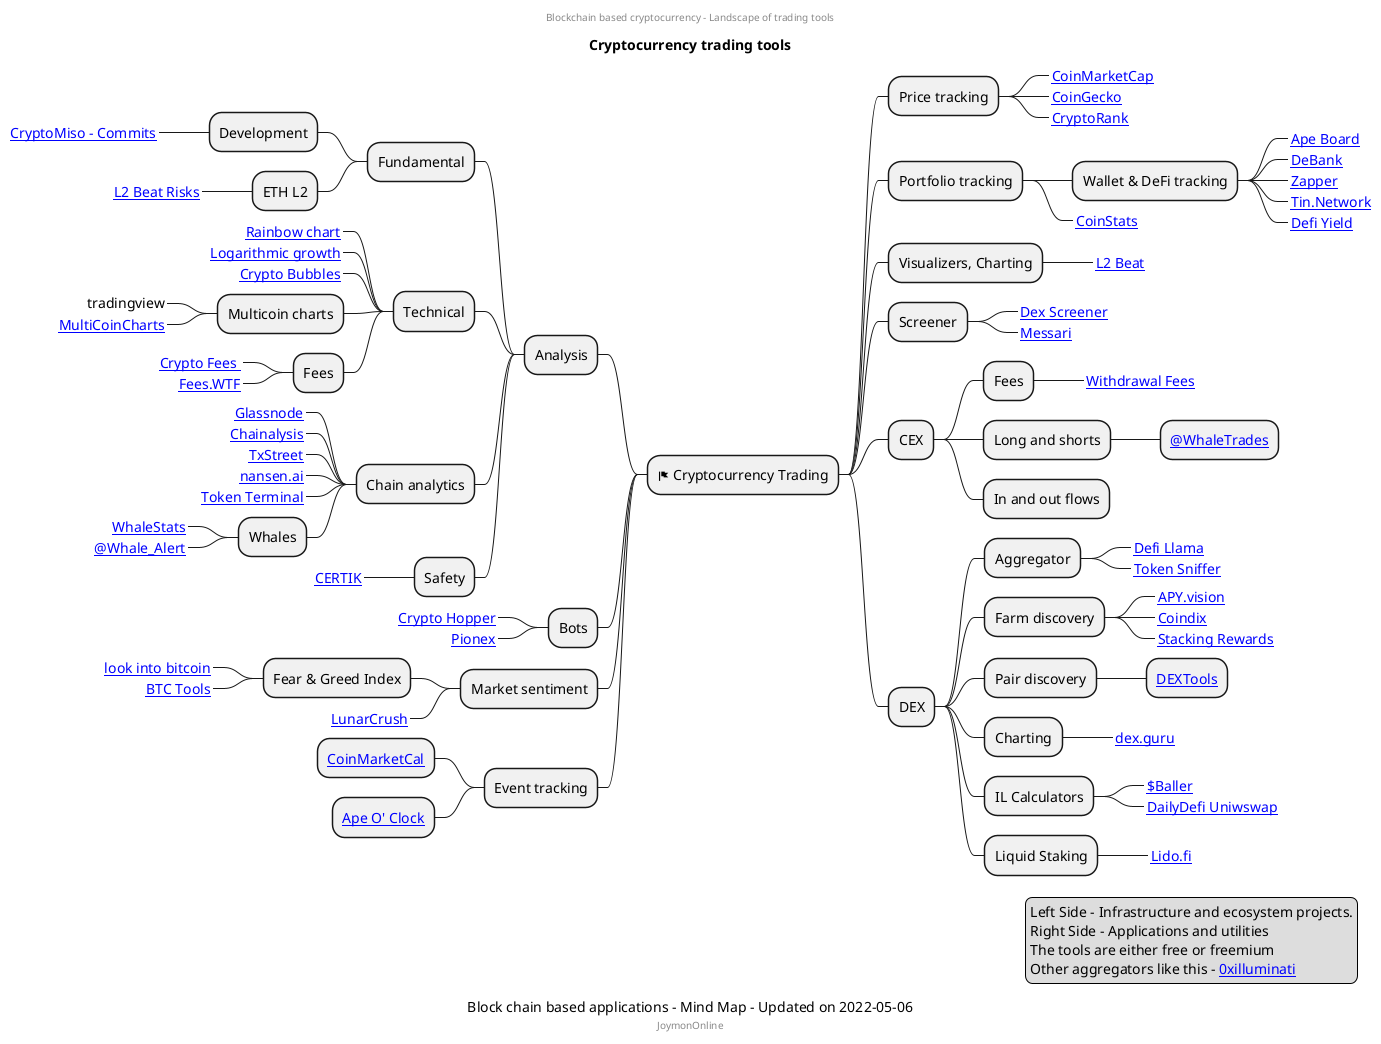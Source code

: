 @startmindmap
center header
Blockchain based cryptocurrency - Landscape of trading tools
endheader
title Cryptocurrency trading tools
center footer JoymonOnline
* <&flag> Cryptocurrency Trading
** Price tracking
***_ [[https://coinmarketcap.com/ CoinMarketCap]]
***_ [[https://www.coingecko.com/ CoinGecko]]
***_ [[https://cryptorank.io/trending CryptoRank]]

** Portfolio tracking
*** Wallet & DeFi tracking
****_ [[https://apeboard.finance Ape Board]]
****_ [[https://debank.com/ DeBank]]
****_ [[https://zapper.fi/ Zapper]]
****_ [[https://tin.network/ Tin.Network]]
****_ [[https://defiyield.app/dashboard Defi Yield]]
***_ [[https://coinstats.app CoinStats]]
** Visualizers, Charting
***_ [[https://l2beat.com/ L2 Beat]]
** Screener
***_ [[https://dexscreener.com Dex Screener]]
***_ [[https://messari.io/screener Messari]]
** CEX
*** Fees
****_ [[https://withdrawalfees.com/ Withdrawal Fees]]
*** Long and shorts
**** [[https://twitter.com/WhaleTrades @WhaleTrades]]
*** In and out flows
** DEX
*** Aggregator
****_ [[https://defillama.com/ Defi Llama]]
****_ [[https://tokensniffer.com/ Token Sniffer]]
*** Farm discovery
****_ [[https://app.apy.vision APY.vision]]
****_ [[https://coindix.com/ Coindix]]
****_ [[https://stakingrewards.com Stacking Rewards]]
*** Pair discovery
**** [[https://dextools.io DEXTools]]
*** Charting
****_ [[ https://dex.guru/ dex.guru]]
*** IL Calculators
****_ [[https://baller.netlify.app/ $Baller]]
****_ [[https://dailydefi.org/tools/impermanent-loss-calculator/ DailyDefi Uniwswap]]
*** Liquid Staking
****_ [[https://lido.fi/ Lido.fi]]
Left Side

** Analysis
***  Fundamental
**** Development
*****_ [[https://www.cryptomiso.com/months_3.html CryptoMiso - Commits]]
**** ETH L2
*****_ [[https://l2beat.com/?view=risk L2 Beat Risks]]
*** Technical
****_ [[https://www.blockchaincenter.net/en/bitcoin-rainbow-chart/ Rainbow chart]]
****_ [[https://www.lookintobitcoin.com/charts/bitcoin-logarithmic-growth-curve/ Logarithmic growth]]
****_ [[https://cryptobubbles.net/ Crypto Bubbles]]
**** Multicoin charts
*****_ tradingview
*****_ [[https://www.multicoincharts.com/ MultiCoinCharts]]
**** Fees
*****_ [[https://cryptofees.info/ Crypto Fees ]]
*****_ [[https://fees.wtf/#/ Fees.WTF]]
*** Chain analytics
****_ [[https://studio.glassnode.com Glassnode]]
****_ [[https://markets.chainalysis.com Chainalysis]]
****_ [[https://txstreet.com/ TxStreet]]
****_ [[https://www.nansen.ai/ nansen.ai]]
****_ [[https://tokenterminal.com/ Token Terminal]]
**** Whales
*****_ [[https://www.whalestats.com/analysis-of-the-top-100-eth-wallets WhaleStats]]
*****_ [[https://twitter.com/whale_alert @Whale_Alert]]
*** Safety
****_ [[https://www.certik.com/ CERTIK]]
/' ** APIs
*** Chain
****_ [[https://nownodes.io/pricing NowNodes]]
'/
** Bots
***_ [[https://www.cryptohopper.com/ Crypto Hopper]]
***_ [[https://www.pionex.com/ Pionex]]
** Market sentiment
*** Fear & Greed Index
****_ [[https://www.lookintobitcoin.com/charts/bitcoin-fear-and-greed-index/ look into bitcoin]]
****_ [[https://btctools.io/stats/crypto-fear-and-greed-index BTC Tools]]
***_ [[https://lunarcrush.com/markets LunarCrush]]
** Event tracking
*** [[https://coinmarketcal.com CoinMarketCal]]
*** [[https://apeoclock.com Ape O' Clock]]

legend right
Left Side - Infrastructure and ecosystem projects.
Right Side - Applications and utilities
The tools are either free or freemium
Other aggregators like this - [[https://0xilluminati.com/1f3a72793fc64eaca86f19a655610d94 0xilluminati]]
endlegend
caption Block chain based applications - Mind Map - Updated on 2022-05-06

@endmindmap

